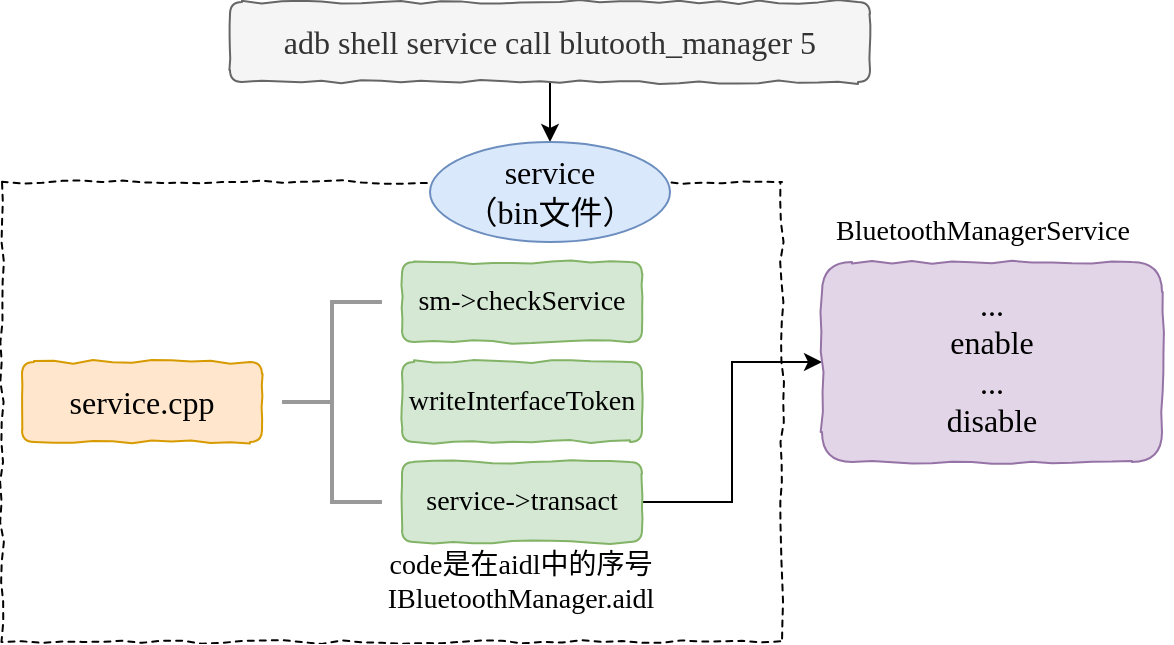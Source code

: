 <mxfile version="21.0.2" type="github">
  <diagram name="第 1 页" id="zKvl5Fu6bBzE9rmJwLVw">
    <mxGraphModel dx="875" dy="521" grid="0" gridSize="10" guides="1" tooltips="1" connect="1" arrows="1" fold="1" page="1" pageScale="1" pageWidth="827" pageHeight="1169" math="0" shadow="0">
      <root>
        <mxCell id="0" />
        <mxCell id="1" parent="0" />
        <mxCell id="5CeCHFHp0-zkBW_3HNQc-16" value="" style="rounded=0;whiteSpace=wrap;html=1;comic=1;dashed=1;" vertex="1" parent="1">
          <mxGeometry x="80" y="180" width="390" height="230" as="geometry" />
        </mxCell>
        <mxCell id="5CeCHFHp0-zkBW_3HNQc-15" style="edgeStyle=orthogonalEdgeStyle;rounded=0;orthogonalLoop=1;jettySize=auto;html=1;exitX=0.5;exitY=1;exitDx=0;exitDy=0;entryX=0.5;entryY=0;entryDx=0;entryDy=0;" edge="1" parent="1" source="5CeCHFHp0-zkBW_3HNQc-2" target="5CeCHFHp0-zkBW_3HNQc-3">
          <mxGeometry relative="1" as="geometry" />
        </mxCell>
        <mxCell id="5CeCHFHp0-zkBW_3HNQc-2" value="adb shell service call blutooth_manager 5" style="rounded=1;whiteSpace=wrap;html=1;fillColor=#f5f5f5;fontColor=#333333;strokeColor=#666666;fontSize=16;fontFamily=Comic Sans MS;comic=1;" vertex="1" parent="1">
          <mxGeometry x="194" y="90" width="320" height="40" as="geometry" />
        </mxCell>
        <mxCell id="5CeCHFHp0-zkBW_3HNQc-3" value="service&lt;br style=&quot;font-size: 16px;&quot;&gt;（bin文件）" style="ellipse;whiteSpace=wrap;html=1;fillColor=#dae8fc;strokeColor=#6c8ebf;fontSize=16;fontFamily=Comic Sans MS;comic=1;" vertex="1" parent="1">
          <mxGeometry x="294" y="160" width="120" height="50" as="geometry" />
        </mxCell>
        <mxCell id="5CeCHFHp0-zkBW_3HNQc-4" value="" style="strokeWidth=2;html=1;shape=mxgraph.flowchart.annotation_2;align=left;labelPosition=right;pointerEvents=1;strokeColor=#999999;" vertex="1" parent="1">
          <mxGeometry x="220" y="240" width="50" height="100" as="geometry" />
        </mxCell>
        <mxCell id="5CeCHFHp0-zkBW_3HNQc-5" value="service.cpp" style="rounded=1;whiteSpace=wrap;html=1;fontSize=16;fillColor=#ffe6cc;strokeColor=#d79b00;comic=1;fontFamily=Comic Sans MS;" vertex="1" parent="1">
          <mxGeometry x="90" y="270" width="120" height="40" as="geometry" />
        </mxCell>
        <mxCell id="5CeCHFHp0-zkBW_3HNQc-7" value="sm-&amp;gt;checkService" style="rounded=1;whiteSpace=wrap;html=1;fontSize=14;fillColor=#d5e8d4;strokeColor=#82b366;comic=1;fontFamily=Comic Sans MS;" vertex="1" parent="1">
          <mxGeometry x="280" y="220" width="120" height="40" as="geometry" />
        </mxCell>
        <mxCell id="5CeCHFHp0-zkBW_3HNQc-9" value="writeInterfaceToken" style="rounded=1;whiteSpace=wrap;html=1;fontSize=14;fillColor=#d5e8d4;strokeColor=#82b366;comic=1;fontFamily=Comic Sans MS;" vertex="1" parent="1">
          <mxGeometry x="280" y="270" width="120" height="40" as="geometry" />
        </mxCell>
        <mxCell id="5CeCHFHp0-zkBW_3HNQc-14" style="edgeStyle=orthogonalEdgeStyle;rounded=0;orthogonalLoop=1;jettySize=auto;html=1;exitX=1;exitY=0.5;exitDx=0;exitDy=0;entryX=0;entryY=0.5;entryDx=0;entryDy=0;" edge="1" parent="1" source="5CeCHFHp0-zkBW_3HNQc-10" target="5CeCHFHp0-zkBW_3HNQc-12">
          <mxGeometry relative="1" as="geometry" />
        </mxCell>
        <mxCell id="5CeCHFHp0-zkBW_3HNQc-10" value="service-&amp;gt;transact" style="rounded=1;whiteSpace=wrap;html=1;fontSize=14;fillColor=#d5e8d4;strokeColor=#82b366;comic=1;fontFamily=Comic Sans MS;" vertex="1" parent="1">
          <mxGeometry x="280" y="320" width="120" height="40" as="geometry" />
        </mxCell>
        <mxCell id="5CeCHFHp0-zkBW_3HNQc-11" value="code是在aidl中的序号&lt;br style=&quot;font-size: 14px;&quot;&gt;IBluetoothManager.aidl" style="text;html=1;align=center;verticalAlign=middle;resizable=0;points=[];autosize=1;strokeColor=none;fillColor=none;fontSize=14;fontFamily=Comic Sans MS;" vertex="1" parent="1">
          <mxGeometry x="249" y="355" width="180" height="50" as="geometry" />
        </mxCell>
        <mxCell id="5CeCHFHp0-zkBW_3HNQc-12" value="&lt;font style=&quot;font-size: 16px;&quot;&gt;...&lt;br&gt;enable&lt;br&gt;...&lt;br&gt;disable&lt;/font&gt;" style="rounded=1;whiteSpace=wrap;html=1;comic=1;fontFamily=Comic Sans MS;fillColor=#e1d5e7;strokeColor=#9673a6;" vertex="1" parent="1">
          <mxGeometry x="490" y="220" width="170" height="100" as="geometry" />
        </mxCell>
        <mxCell id="5CeCHFHp0-zkBW_3HNQc-13" value="BluetoothManagerService" style="text;html=1;align=center;verticalAlign=middle;resizable=0;points=[];autosize=1;strokeColor=none;fillColor=none;fontSize=14;fontFamily=Comic Sans MS;" vertex="1" parent="1">
          <mxGeometry x="475" y="190" width="190" height="30" as="geometry" />
        </mxCell>
      </root>
    </mxGraphModel>
  </diagram>
</mxfile>
